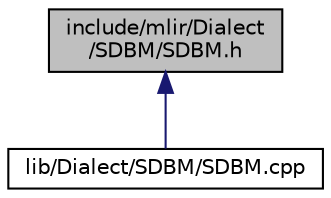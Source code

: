 digraph "include/mlir/Dialect/SDBM/SDBM.h"
{
  bgcolor="transparent";
  edge [fontname="Helvetica",fontsize="10",labelfontname="Helvetica",labelfontsize="10"];
  node [fontname="Helvetica",fontsize="10",shape=record];
  Node5 [label="include/mlir/Dialect\l/SDBM/SDBM.h",height=0.2,width=0.4,color="black", fillcolor="grey75", style="filled", fontcolor="black"];
  Node5 -> Node6 [dir="back",color="midnightblue",fontsize="10",style="solid",fontname="Helvetica"];
  Node6 [label="lib/Dialect/SDBM/SDBM.cpp",height=0.2,width=0.4,color="black",URL="$SDBM_8cpp.html"];
}
